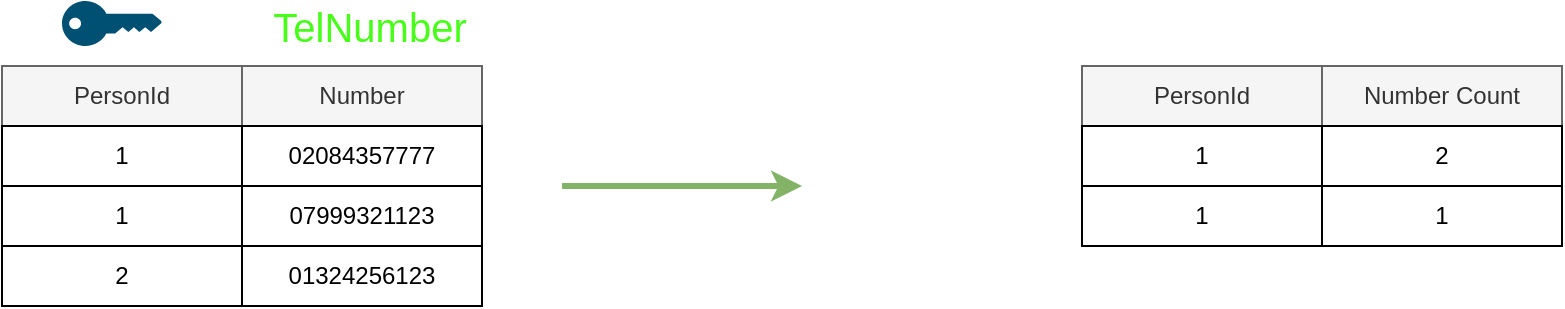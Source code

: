<mxfile version="14.5.1" type="device"><diagram id="MLjCA6Bn1zjkp6dAtlja" name="Page-1"><mxGraphModel dx="1089" dy="970" grid="1" gridSize="10" guides="1" tooltips="1" connect="1" arrows="1" fold="1" page="1" pageScale="1" pageWidth="827" pageHeight="1169" math="0" shadow="0"><root><mxCell id="0"/><mxCell id="1" parent="0"/><mxCell id="fr9HrjHfqs9ZrPGdGNiC-2" value="PersonId" style="rounded=0;whiteSpace=wrap;html=1;fillColor=#f5f5f5;strokeColor=#666666;fontColor=#333333;" vertex="1" parent="1"><mxGeometry x="250" y="590" width="120" height="30" as="geometry"/></mxCell><mxCell id="fr9HrjHfqs9ZrPGdGNiC-3" value="Number" style="rounded=0;whiteSpace=wrap;html=1;fillColor=#f5f5f5;strokeColor=#666666;fontColor=#333333;" vertex="1" parent="1"><mxGeometry x="370" y="590" width="120" height="30" as="geometry"/></mxCell><mxCell id="fr9HrjHfqs9ZrPGdGNiC-4" value="1" style="rounded=0;whiteSpace=wrap;html=1;" vertex="1" parent="1"><mxGeometry x="250" y="620" width="120" height="30" as="geometry"/></mxCell><mxCell id="fr9HrjHfqs9ZrPGdGNiC-5" value="02084357777" style="rounded=0;whiteSpace=wrap;html=1;" vertex="1" parent="1"><mxGeometry x="370" y="620" width="120" height="30" as="geometry"/></mxCell><mxCell id="fr9HrjHfqs9ZrPGdGNiC-6" value="1" style="rounded=0;whiteSpace=wrap;html=1;" vertex="1" parent="1"><mxGeometry x="250" y="650" width="120" height="30" as="geometry"/></mxCell><mxCell id="fr9HrjHfqs9ZrPGdGNiC-7" value="07999321123" style="rounded=0;whiteSpace=wrap;html=1;" vertex="1" parent="1"><mxGeometry x="370" y="650" width="120" height="30" as="geometry"/></mxCell><mxCell id="fr9HrjHfqs9ZrPGdGNiC-8" value="2" style="rounded=0;whiteSpace=wrap;html=1;" vertex="1" parent="1"><mxGeometry x="250" y="680" width="120" height="30" as="geometry"/></mxCell><mxCell id="fr9HrjHfqs9ZrPGdGNiC-9" value="01324256123" style="rounded=0;whiteSpace=wrap;html=1;" vertex="1" parent="1"><mxGeometry x="370" y="680" width="120" height="30" as="geometry"/></mxCell><mxCell id="fr9HrjHfqs9ZrPGdGNiC-10" value="" style="points=[[0,0.5,0],[0.24,0,0],[0.5,0.28,0],[0.995,0.475,0],[0.5,0.72,0],[0.24,1,0]];verticalLabelPosition=bottom;html=1;verticalAlign=top;aspect=fixed;align=center;pointerEvents=1;shape=mxgraph.cisco19.key;fillColor=#005073;strokeColor=none;" vertex="1" parent="1"><mxGeometry x="280" y="557.5" width="50" height="22.5" as="geometry"/></mxCell><mxCell id="fr9HrjHfqs9ZrPGdGNiC-12" value="PersonId" style="rounded=0;whiteSpace=wrap;html=1;fillColor=#f5f5f5;strokeColor=#666666;fontColor=#333333;" vertex="1" parent="1"><mxGeometry x="790" y="590" width="120" height="30" as="geometry"/></mxCell><mxCell id="fr9HrjHfqs9ZrPGdGNiC-13" value="Number Count" style="rounded=0;whiteSpace=wrap;html=1;fillColor=#f5f5f5;strokeColor=#666666;fontColor=#333333;" vertex="1" parent="1"><mxGeometry x="910" y="590" width="120" height="30" as="geometry"/></mxCell><mxCell id="fr9HrjHfqs9ZrPGdGNiC-15" value="1" style="rounded=0;whiteSpace=wrap;html=1;" vertex="1" parent="1"><mxGeometry x="790" y="620" width="120" height="30" as="geometry"/></mxCell><mxCell id="fr9HrjHfqs9ZrPGdGNiC-16" value="2" style="rounded=0;whiteSpace=wrap;html=1;" vertex="1" parent="1"><mxGeometry x="910" y="620" width="120" height="30" as="geometry"/></mxCell><mxCell id="fr9HrjHfqs9ZrPGdGNiC-18" value="1" style="rounded=0;whiteSpace=wrap;html=1;" vertex="1" parent="1"><mxGeometry x="790" y="650" width="120" height="30" as="geometry"/></mxCell><mxCell id="fr9HrjHfqs9ZrPGdGNiC-19" value="1" style="rounded=0;whiteSpace=wrap;html=1;" vertex="1" parent="1"><mxGeometry x="910" y="650" width="120" height="30" as="geometry"/></mxCell><mxCell id="fr9HrjHfqs9ZrPGdGNiC-21" value="" style="endArrow=classic;html=1;strokeWidth=3;fillColor=#d5e8d4;strokeColor=#82b366;" edge="1" parent="1"><mxGeometry width="50" height="50" relative="1" as="geometry"><mxPoint x="530" y="650" as="sourcePoint"/><mxPoint x="650" y="650" as="targetPoint"/></mxGeometry></mxCell><mxCell id="fr9HrjHfqs9ZrPGdGNiC-22" value="TelNumber" style="text;html=1;strokeColor=none;fillColor=none;align=center;verticalAlign=middle;whiteSpace=wrap;rounded=0;fontSize=20;fontColor=#47FF19;" vertex="1" parent="1"><mxGeometry x="414" y="560" width="40" height="20" as="geometry"/></mxCell></root></mxGraphModel></diagram></mxfile>